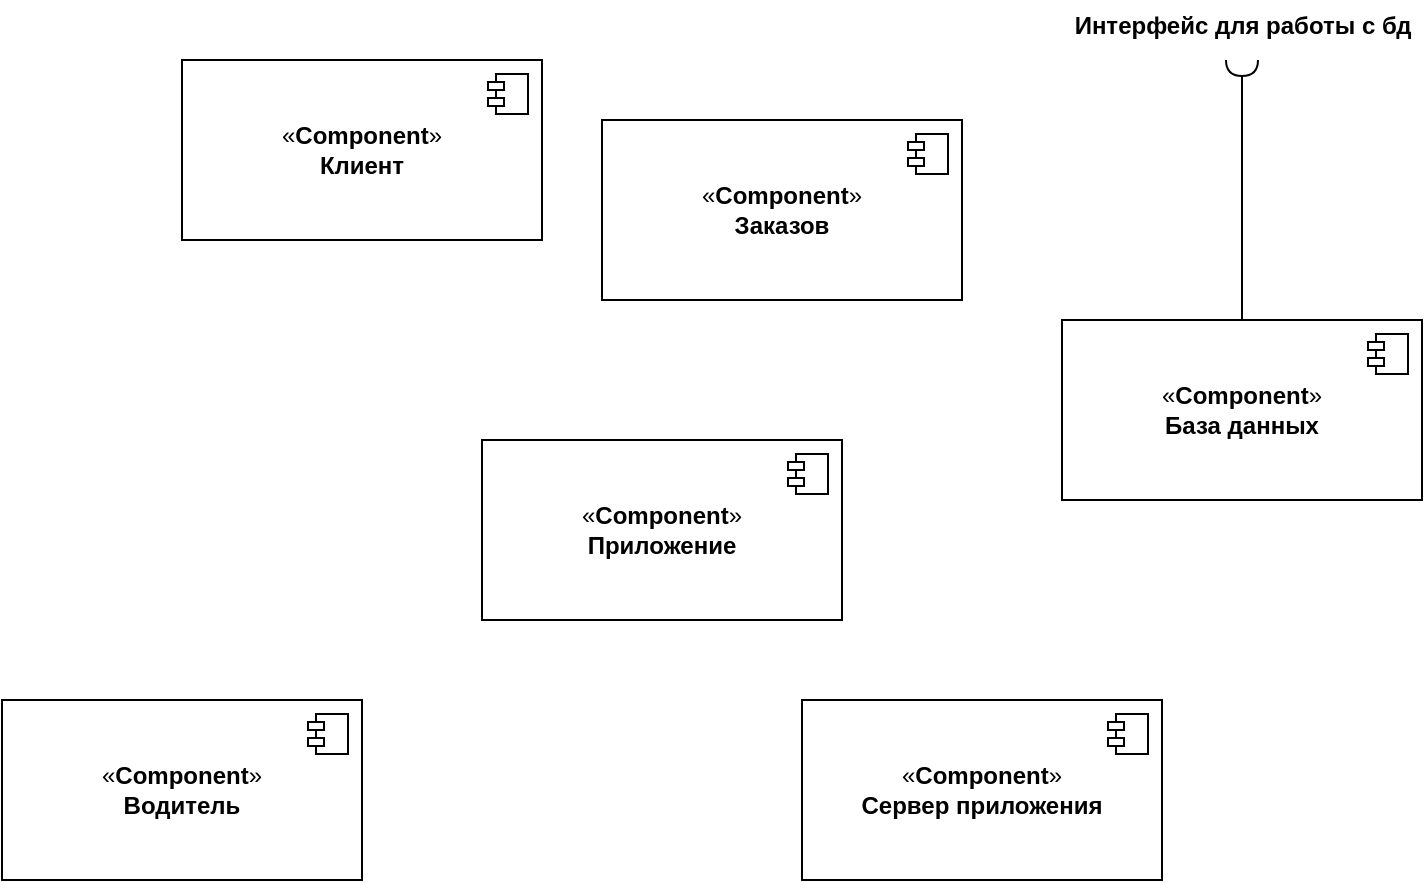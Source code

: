 <mxfile version="21.5.0" type="github">
  <diagram name="Страница 1" id="CZsw0RW9f0ogWXaVMtE9">
    <mxGraphModel dx="1674" dy="739" grid="1" gridSize="10" guides="1" tooltips="1" connect="1" arrows="1" fold="1" page="1" pageScale="1" pageWidth="827" pageHeight="1169" math="0" shadow="0">
      <root>
        <mxCell id="0" />
        <mxCell id="1" parent="0" />
        <mxCell id="qkEQoAbNzALzESSQ8qeB-3" value="«&lt;b style=&quot;border-color: var(--border-color);&quot;&gt;Component&lt;/b&gt;»&lt;br&gt;&lt;b&gt;Сервер приложения&lt;/b&gt;" style="html=1;dropTarget=0;whiteSpace=wrap;" vertex="1" parent="1">
          <mxGeometry x="470" y="400" width="180" height="90" as="geometry" />
        </mxCell>
        <mxCell id="qkEQoAbNzALzESSQ8qeB-4" value="" style="shape=module;jettyWidth=8;jettyHeight=4;" vertex="1" parent="qkEQoAbNzALzESSQ8qeB-3">
          <mxGeometry x="1" width="20" height="20" relative="1" as="geometry">
            <mxPoint x="-27" y="7" as="offset" />
          </mxGeometry>
        </mxCell>
        <mxCell id="qkEQoAbNzALzESSQ8qeB-6" value="«&lt;b style=&quot;border-color: var(--border-color);&quot;&gt;Component&lt;/b&gt;»&lt;br&gt;&lt;b&gt;Клиент&lt;/b&gt;" style="html=1;dropTarget=0;whiteSpace=wrap;" vertex="1" parent="1">
          <mxGeometry x="160" y="80" width="180" height="90" as="geometry" />
        </mxCell>
        <mxCell id="qkEQoAbNzALzESSQ8qeB-7" value="" style="shape=module;jettyWidth=8;jettyHeight=4;" vertex="1" parent="qkEQoAbNzALzESSQ8qeB-6">
          <mxGeometry x="1" width="20" height="20" relative="1" as="geometry">
            <mxPoint x="-27" y="7" as="offset" />
          </mxGeometry>
        </mxCell>
        <mxCell id="qkEQoAbNzALzESSQ8qeB-8" value="«&lt;b style=&quot;border-color: var(--border-color);&quot;&gt;Component&lt;/b&gt;»&lt;br&gt;&lt;b&gt;База данных&lt;/b&gt;" style="html=1;dropTarget=0;whiteSpace=wrap;" vertex="1" parent="1">
          <mxGeometry x="600" y="210" width="180" height="90" as="geometry" />
        </mxCell>
        <mxCell id="qkEQoAbNzALzESSQ8qeB-9" value="" style="shape=module;jettyWidth=8;jettyHeight=4;" vertex="1" parent="qkEQoAbNzALzESSQ8qeB-8">
          <mxGeometry x="1" width="20" height="20" relative="1" as="geometry">
            <mxPoint x="-27" y="7" as="offset" />
          </mxGeometry>
        </mxCell>
        <mxCell id="qkEQoAbNzALzESSQ8qeB-10" value="«&lt;b style=&quot;border-color: var(--border-color);&quot;&gt;Component&lt;/b&gt;»&lt;br&gt;&lt;b&gt;Заказов&lt;/b&gt;" style="html=1;dropTarget=0;whiteSpace=wrap;" vertex="1" parent="1">
          <mxGeometry x="370" y="110" width="180" height="90" as="geometry" />
        </mxCell>
        <mxCell id="qkEQoAbNzALzESSQ8qeB-11" value="" style="shape=module;jettyWidth=8;jettyHeight=4;" vertex="1" parent="qkEQoAbNzALzESSQ8qeB-10">
          <mxGeometry x="1" width="20" height="20" relative="1" as="geometry">
            <mxPoint x="-27" y="7" as="offset" />
          </mxGeometry>
        </mxCell>
        <mxCell id="qkEQoAbNzALzESSQ8qeB-12" value="«&lt;b style=&quot;border-color: var(--border-color);&quot;&gt;Component&lt;/b&gt;»&lt;br&gt;&lt;b&gt;Водитель&lt;/b&gt;" style="html=1;dropTarget=0;whiteSpace=wrap;" vertex="1" parent="1">
          <mxGeometry x="70" y="400" width="180" height="90" as="geometry" />
        </mxCell>
        <mxCell id="qkEQoAbNzALzESSQ8qeB-13" value="" style="shape=module;jettyWidth=8;jettyHeight=4;" vertex="1" parent="qkEQoAbNzALzESSQ8qeB-12">
          <mxGeometry x="1" width="20" height="20" relative="1" as="geometry">
            <mxPoint x="-27" y="7" as="offset" />
          </mxGeometry>
        </mxCell>
        <mxCell id="qkEQoAbNzALzESSQ8qeB-14" value="" style="rounded=0;orthogonalLoop=1;jettySize=auto;html=1;endArrow=halfCircle;endFill=0;endSize=6;strokeWidth=1;sketch=0;fontSize=12;curved=1;exitX=0.5;exitY=0;exitDx=0;exitDy=0;" edge="1" parent="1" source="qkEQoAbNzALzESSQ8qeB-8">
          <mxGeometry relative="1" as="geometry">
            <mxPoint x="755" y="145" as="sourcePoint" />
            <mxPoint x="690" y="80" as="targetPoint" />
          </mxGeometry>
        </mxCell>
        <mxCell id="qkEQoAbNzALzESSQ8qeB-15" value="" style="ellipse;whiteSpace=wrap;html=1;align=center;aspect=fixed;fillColor=none;strokeColor=none;resizable=0;points=[[0.5,0.5]];outlineConnect=0;" vertex="1" parent="1">
          <mxGeometry x="730" y="140" width="10" height="10" as="geometry" />
        </mxCell>
        <mxCell id="qkEQoAbNzALzESSQ8qeB-16" value="Интерфейс для работы с бд" style="text;align=center;fontStyle=1;verticalAlign=middle;spacingLeft=3;spacingRight=3;strokeColor=none;rotatable=0;points=[[0,0.5],[1,0.5]];portConstraint=eastwest;html=1;" vertex="1" parent="1">
          <mxGeometry x="650" y="50" width="80" height="26" as="geometry" />
        </mxCell>
        <mxCell id="qkEQoAbNzALzESSQ8qeB-17" value="«&lt;b style=&quot;border-color: var(--border-color);&quot;&gt;Component&lt;/b&gt;»&lt;br&gt;&lt;b&gt;Приложение&lt;/b&gt;" style="html=1;dropTarget=0;whiteSpace=wrap;" vertex="1" parent="1">
          <mxGeometry x="310" y="270" width="180" height="90" as="geometry" />
        </mxCell>
        <mxCell id="qkEQoAbNzALzESSQ8qeB-18" value="" style="shape=module;jettyWidth=8;jettyHeight=4;" vertex="1" parent="qkEQoAbNzALzESSQ8qeB-17">
          <mxGeometry x="1" width="20" height="20" relative="1" as="geometry">
            <mxPoint x="-27" y="7" as="offset" />
          </mxGeometry>
        </mxCell>
      </root>
    </mxGraphModel>
  </diagram>
</mxfile>
